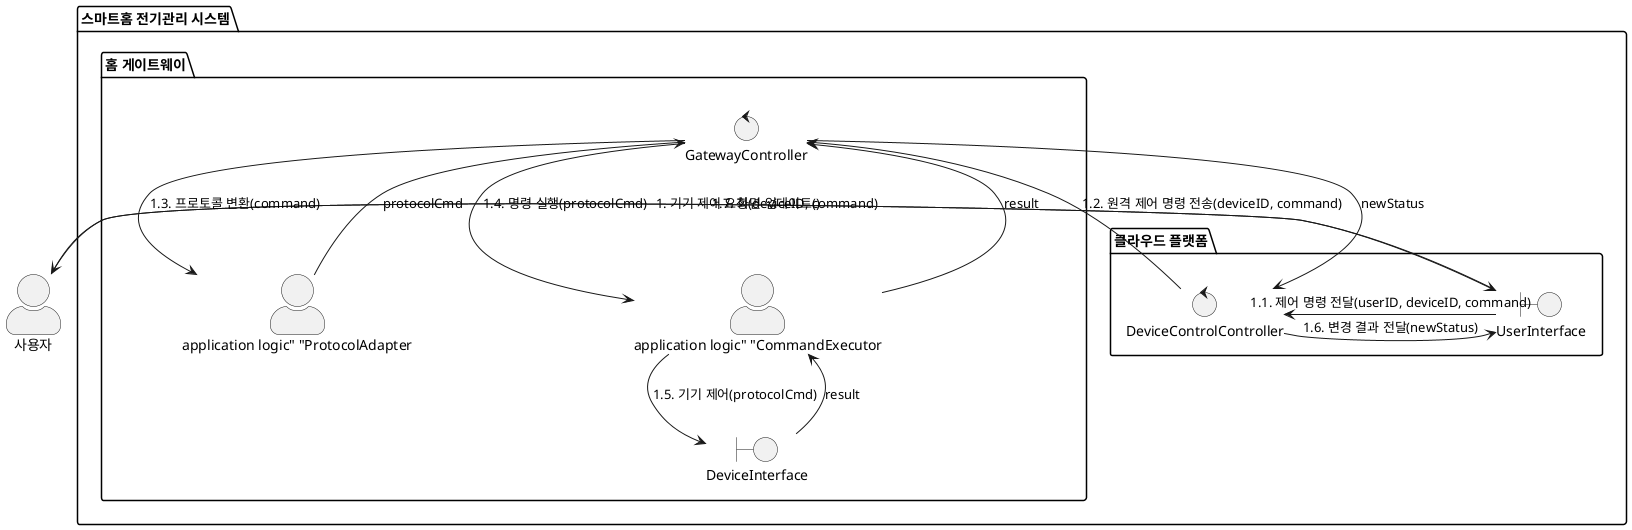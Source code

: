 @startuml
skinparam actorStyle awesome
actor "사용자" as user

package "스마트홈 전기관리 시스템" {
  package "클라우드 플랫폼" {
    boundary "UserInterface" as UI
    control "DeviceControlController" as CloudDCC
  }

  package "홈 게이트웨이" {
    control "GatewayController" as GatewayCtrl
    "application logic" "ProtocolAdapter" as PA
    "application logic" "CommandExecutor" as CE
    boundary "DeviceInterface" as DI
  }
}

user -> UI: 1. 기기 제어 요청(deviceID, command)
UI -> CloudDCC: 1.1. 제어 명령 전달(userID, deviceID, command)
CloudDCC -> GatewayCtrl: 1.2. 원격 제어 명령 전송(deviceID, command)
GatewayCtrl -> PA: 1.3. 프로토콜 변환(command)
PA --> GatewayCtrl: protocolCmd
GatewayCtrl -> CE: 1.4. 명령 실행(protocolCmd)
CE -> DI: 1.5. 기기 제어(protocolCmd)
DI --> CE: result
CE --> GatewayCtrl: result
GatewayCtrl --> CloudDCC: newStatus
CloudDCC -> UI: 1.6. 변경 결과 전달(newStatus)
UI -> user: 1.7. 화면 업데이트()
@enduml